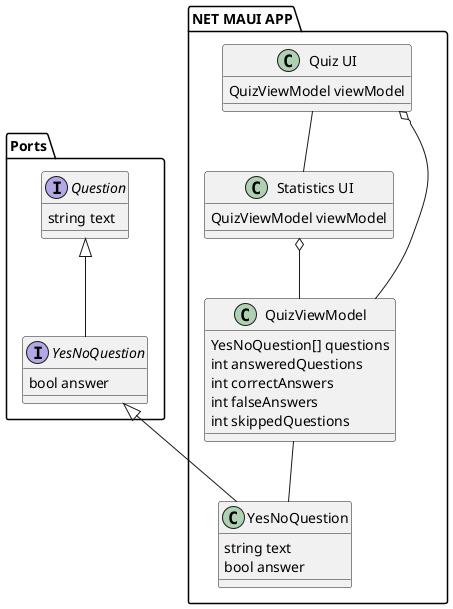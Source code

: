 @startuml

package Ports {
/'	class Choices << enumeration >> {
		Boolean
		Multiple
	}

	class Difficulty << enumeration >> {
		Easy
		Medium
		Hard
	}'/

	interface Question {
'		string category
		string text
	}

	interface YesNoQuestion {
		bool answer
	}

}

package ".NET MAUI APP" {
class "Quiz UI" as QuizView {
	QuizViewModel viewModel
}
class "Statistics UI" as StatisticsView {
	QuizViewModel viewModel
}
class QuizViewModel {
	YesNoQuestion[] questions
	int answeredQuestions
	int correctAnswers
	int falseAnswers
	int skippedQuestions
}

class "YesNoQuestion" as ConcreteYesNoQuestion {
	string text
	bool answer
}

QuizView o-- QuizViewModel
QuizViewModel -- ConcreteYesNoQuestion
QuizView -- StatisticsView
StatisticsView o-- QuizViewModel
Question <|-- YesNoQuestion
YesNoQuestion <|-- ConcreteYesNoQuestion

@enduml

